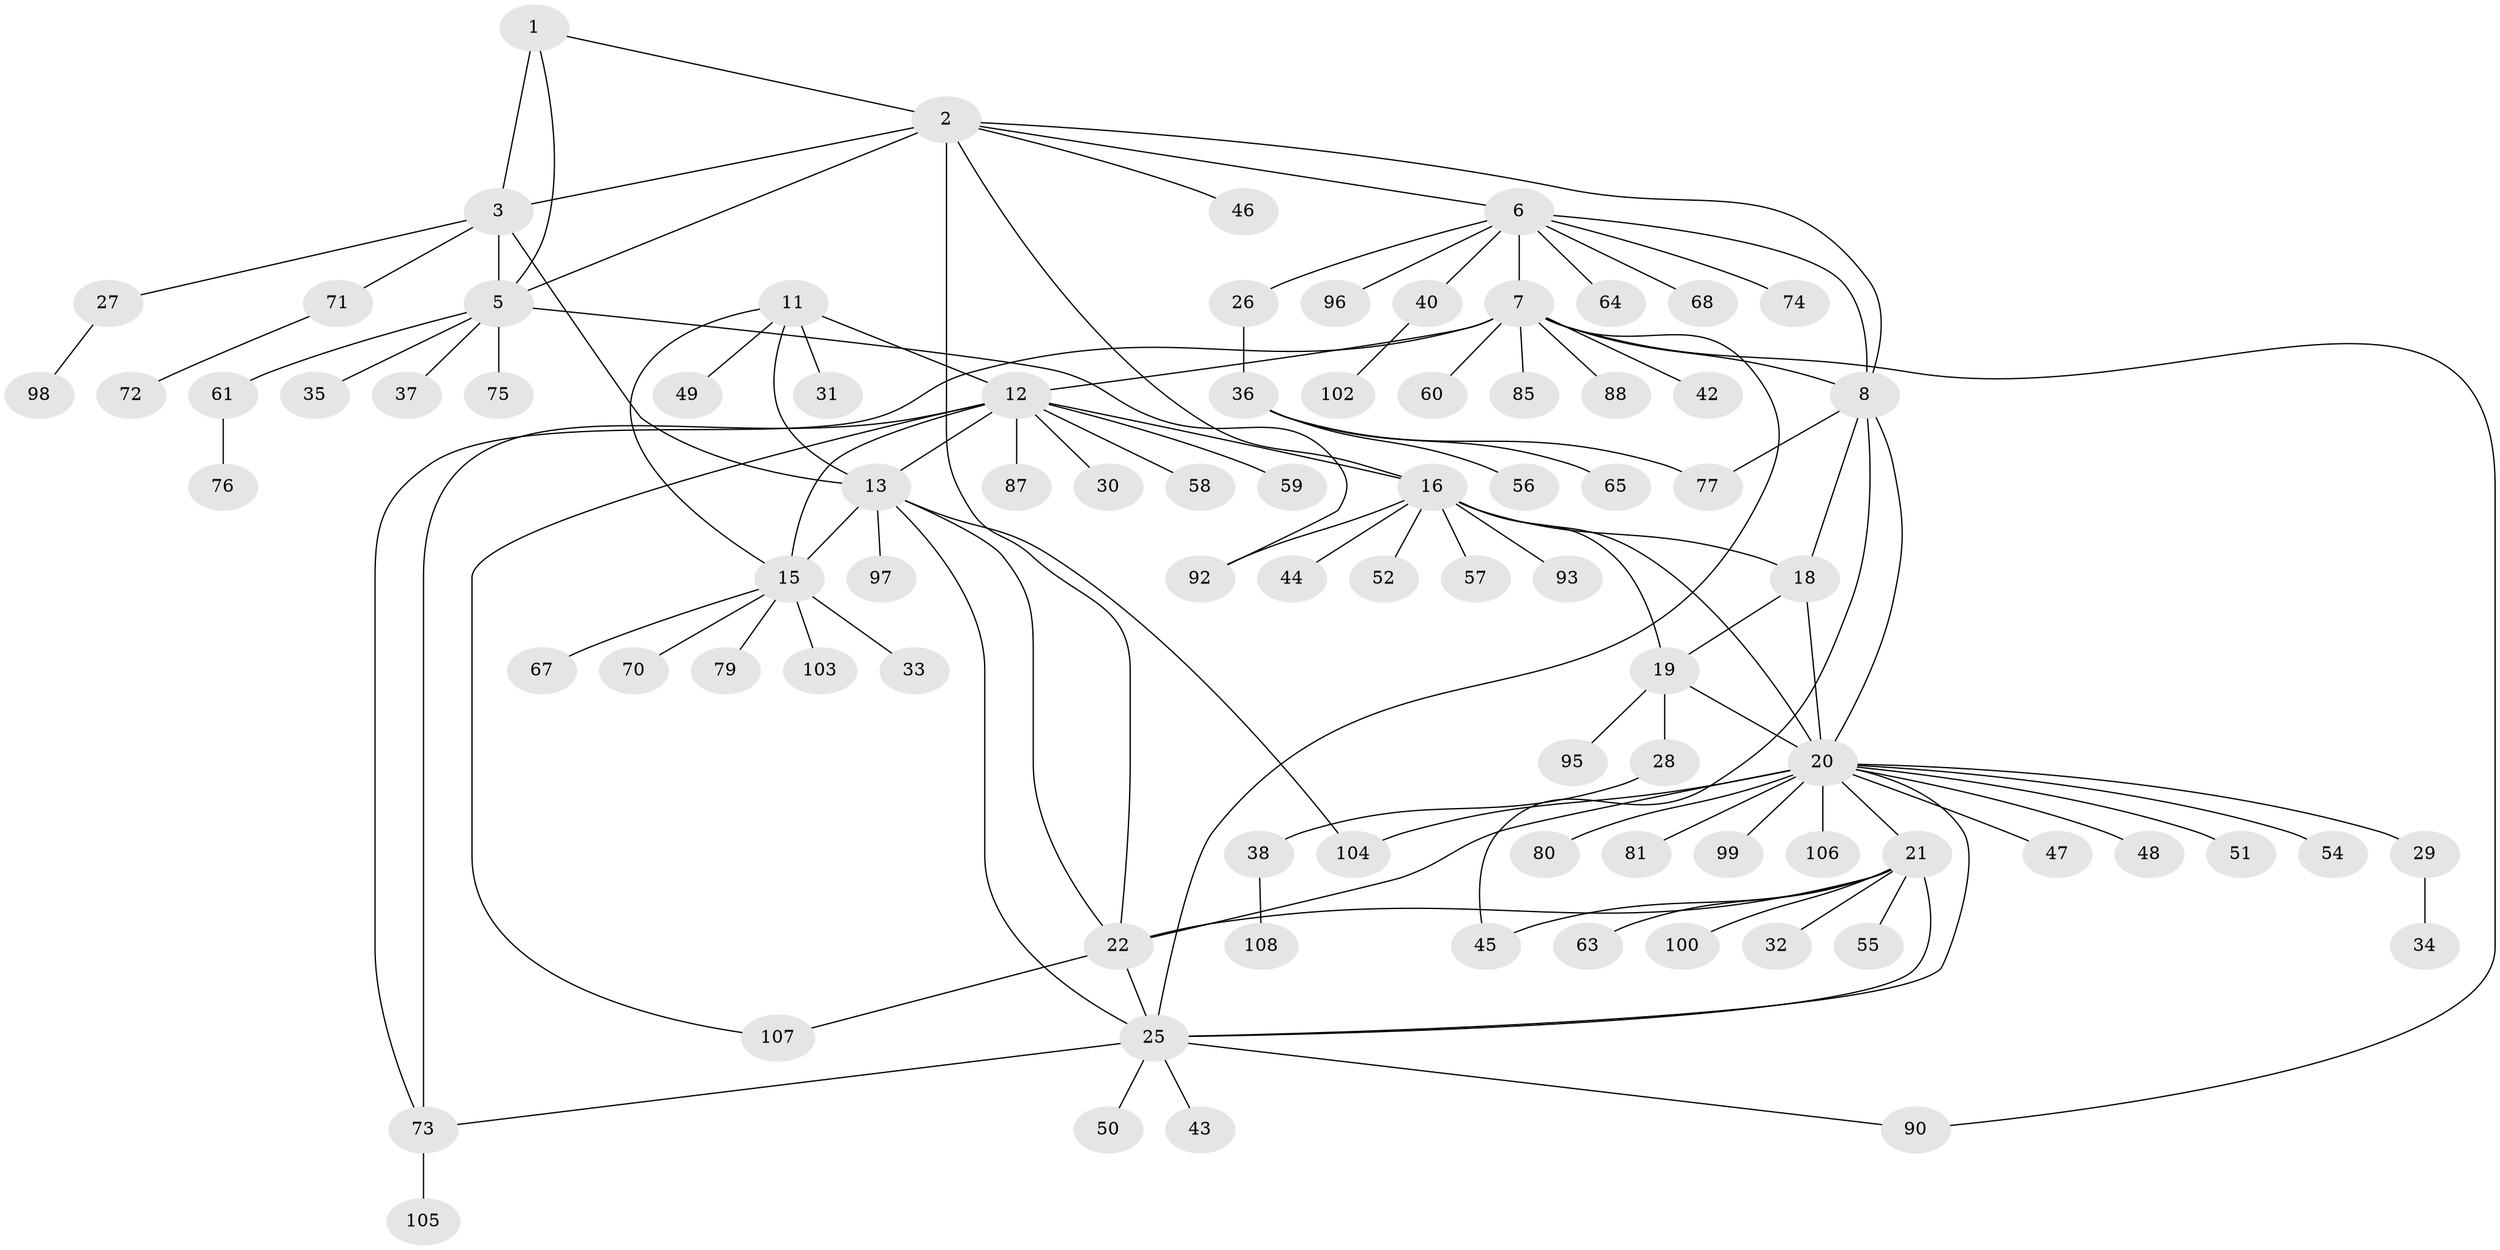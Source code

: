 // original degree distribution, {5: 0.046296296296296294, 9: 0.046296296296296294, 6: 0.046296296296296294, 10: 0.046296296296296294, 7: 0.037037037037037035, 13: 0.009259259259259259, 8: 0.009259259259259259, 2: 0.1574074074074074, 3: 0.018518518518518517, 1: 0.5648148148148148, 4: 0.018518518518518517}
// Generated by graph-tools (version 1.1) at 2025/11/02/27/25 16:11:35]
// undirected, 86 vertices, 115 edges
graph export_dot {
graph [start="1"]
  node [color=gray90,style=filled];
  1 [super="+82"];
  2 [super="+66"];
  3 [super="+4"];
  5 [super="+101"];
  6 [super="+9"];
  7 [super="+10"];
  8 [super="+41"];
  11 [super="+53"];
  12 [super="+14"];
  13;
  15 [super="+78"];
  16 [super="+17"];
  18;
  19 [super="+69"];
  20 [super="+24"];
  21 [super="+91"];
  22 [super="+23"];
  25 [super="+62"];
  26;
  27 [super="+39"];
  28;
  29;
  30 [super="+83"];
  31;
  32;
  33;
  34;
  35;
  36 [super="+84"];
  37;
  38;
  40;
  42;
  43;
  44;
  45;
  46;
  47;
  48;
  49;
  50;
  51;
  52;
  54;
  55;
  56;
  57;
  58;
  59;
  60;
  61;
  63;
  64;
  65;
  67;
  68;
  70;
  71;
  72;
  73 [super="+89"];
  74;
  75;
  76;
  77;
  79;
  80;
  81;
  85 [super="+86"];
  87;
  88;
  90;
  92 [super="+94"];
  93;
  95;
  96;
  97;
  98;
  99;
  100;
  102;
  103;
  104;
  105;
  106;
  107;
  108;
  1 -- 2;
  1 -- 3 [weight=2];
  1 -- 5;
  2 -- 3 [weight=2];
  2 -- 5;
  2 -- 22;
  2 -- 46;
  2 -- 6;
  2 -- 16;
  2 -- 8;
  3 -- 5 [weight=2];
  3 -- 13;
  3 -- 71;
  3 -- 27;
  5 -- 35;
  5 -- 37;
  5 -- 61;
  5 -- 75;
  5 -- 92;
  6 -- 7 [weight=4];
  6 -- 8 [weight=2];
  6 -- 26;
  6 -- 64;
  6 -- 68;
  6 -- 74;
  6 -- 96;
  6 -- 40;
  7 -- 8 [weight=2];
  7 -- 42;
  7 -- 73;
  7 -- 85;
  7 -- 88;
  7 -- 25;
  7 -- 90;
  7 -- 60;
  7 -- 12;
  8 -- 18;
  8 -- 45;
  8 -- 20;
  8 -- 77;
  11 -- 12 [weight=2];
  11 -- 13;
  11 -- 15;
  11 -- 31;
  11 -- 49;
  12 -- 13 [weight=2];
  12 -- 15 [weight=2];
  12 -- 58;
  12 -- 107;
  12 -- 16;
  12 -- 73;
  12 -- 87;
  12 -- 59;
  12 -- 30;
  13 -- 15;
  13 -- 22;
  13 -- 97;
  13 -- 104;
  13 -- 25;
  15 -- 33;
  15 -- 67;
  15 -- 70;
  15 -- 79;
  15 -- 103;
  16 -- 18 [weight=2];
  16 -- 19 [weight=2];
  16 -- 20 [weight=2];
  16 -- 57;
  16 -- 93;
  16 -- 44;
  16 -- 52;
  16 -- 92;
  18 -- 19;
  18 -- 20;
  19 -- 20;
  19 -- 28;
  19 -- 95;
  20 -- 29;
  20 -- 47;
  20 -- 51;
  20 -- 54;
  20 -- 80;
  20 -- 81;
  20 -- 104;
  20 -- 106;
  20 -- 99;
  20 -- 48;
  20 -- 21;
  20 -- 22 [weight=2];
  20 -- 25;
  21 -- 22 [weight=2];
  21 -- 25;
  21 -- 32;
  21 -- 45;
  21 -- 55;
  21 -- 63;
  21 -- 100;
  22 -- 25 [weight=2];
  22 -- 107;
  25 -- 43;
  25 -- 50;
  25 -- 90;
  25 -- 73;
  26 -- 36;
  27 -- 98;
  28 -- 38;
  29 -- 34;
  36 -- 56;
  36 -- 65;
  36 -- 77;
  38 -- 108;
  40 -- 102;
  61 -- 76;
  71 -- 72;
  73 -- 105;
}
